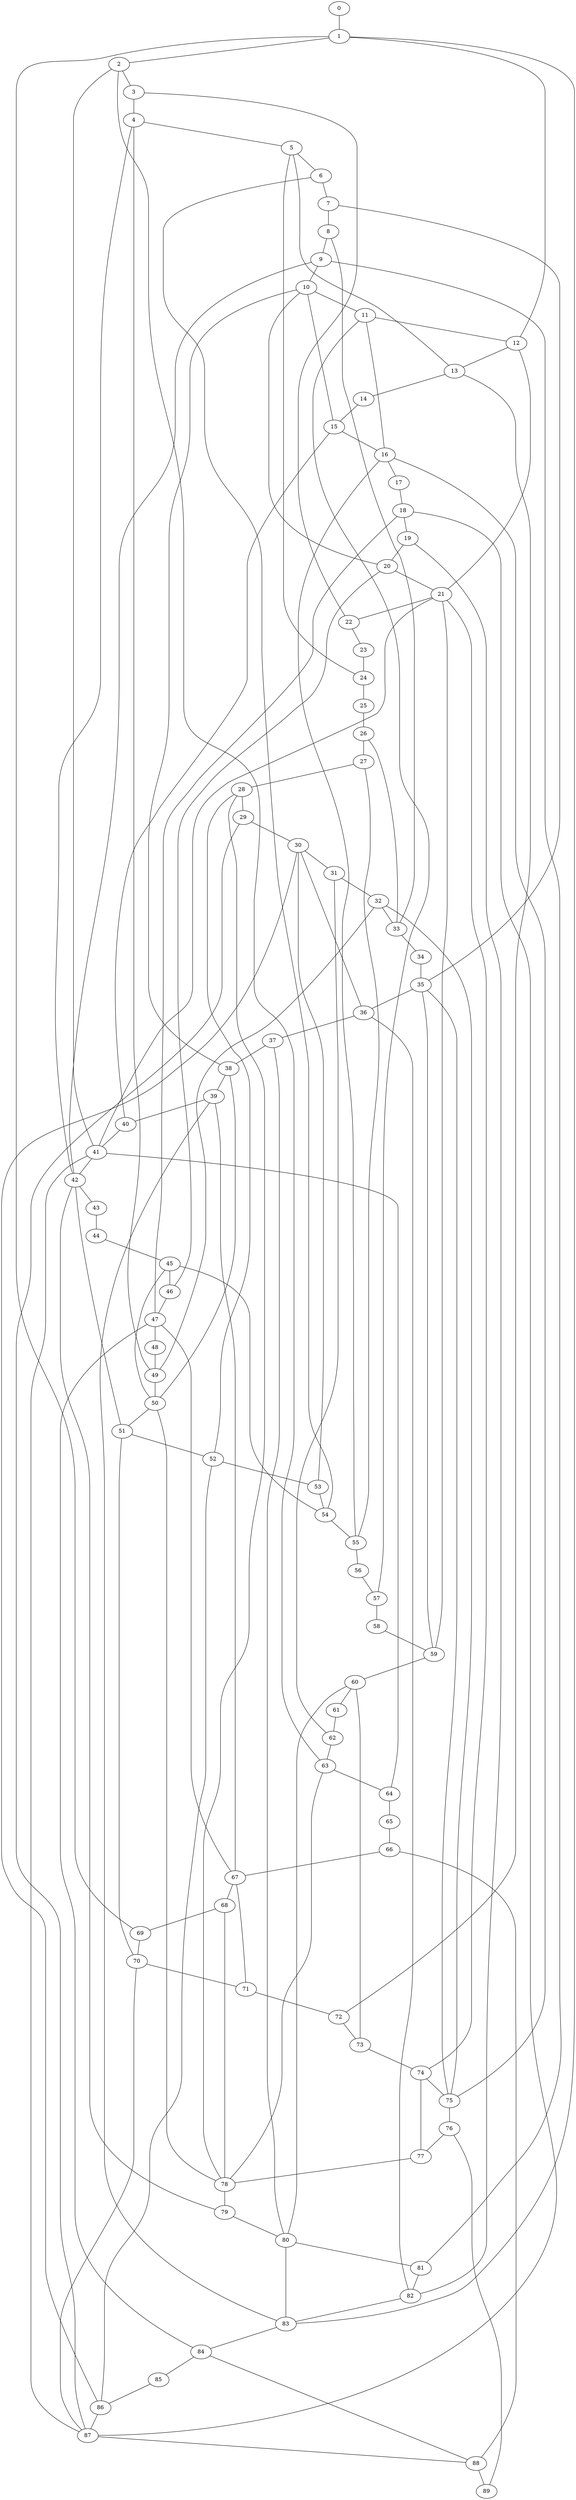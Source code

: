 
graph graphname {
    0 -- 1
1 -- 2
1 -- 69
1 -- 83
1 -- 12
2 -- 3
2 -- 41
2 -- 63
3 -- 4
3 -- 22
4 -- 5
4 -- 42
4 -- 49
5 -- 6
5 -- 13
5 -- 24
6 -- 7
6 -- 54
7 -- 8
7 -- 35
8 -- 9
8 -- 33
9 -- 10
9 -- 42
9 -- 81
10 -- 11
10 -- 15
10 -- 38
10 -- 20
11 -- 12
11 -- 16
11 -- 57
12 -- 13
12 -- 21
13 -- 14
13 -- 72
14 -- 15
15 -- 16
15 -- 40
16 -- 17
16 -- 75
16 -- 55
17 -- 18
18 -- 19
18 -- 87
18 -- 47
19 -- 20
19 -- 82
20 -- 21
20 -- 46
21 -- 22
21 -- 59
21 -- 41
21 -- 74
22 -- 23
23 -- 24
24 -- 25
25 -- 26
26 -- 27
26 -- 33
27 -- 28
27 -- 55
28 -- 29
28 -- 78
28 -- 52
29 -- 30
29 -- 87
30 -- 31
30 -- 53
30 -- 86
30 -- 36
31 -- 32
31 -- 62
32 -- 33
32 -- 75
32 -- 49
33 -- 34
34 -- 35
35 -- 36
35 -- 75
35 -- 59
36 -- 37
36 -- 82
37 -- 38
37 -- 80
38 -- 39
38 -- 50
39 -- 40
39 -- 83
39 -- 67
40 -- 41
41 -- 42
41 -- 64
41 -- 87
42 -- 43
42 -- 79
42 -- 51
43 -- 44
44 -- 45
45 -- 46
45 -- 54
45 -- 50
46 -- 47
47 -- 48
47 -- 67
47 -- 84
48 -- 49
49 -- 50
50 -- 51
50 -- 78
51 -- 52
51 -- 70
52 -- 53
52 -- 86
53 -- 54
54 -- 55
55 -- 56
56 -- 57
57 -- 58
58 -- 59
59 -- 60
60 -- 61
60 -- 73
60 -- 80
61 -- 62
62 -- 63
63 -- 64
63 -- 78
64 -- 65
65 -- 66
66 -- 67
66 -- 88
67 -- 68
67 -- 71
68 -- 69
68 -- 78
69 -- 70
70 -- 71
70 -- 87
71 -- 72
72 -- 73
73 -- 74
74 -- 75
74 -- 77
75 -- 76
76 -- 77
76 -- 89
77 -- 78
78 -- 79
79 -- 80
80 -- 81
80 -- 83
81 -- 82
82 -- 83
83 -- 84
84 -- 85
84 -- 88
85 -- 86
86 -- 87
87 -- 88
88 -- 89

}
